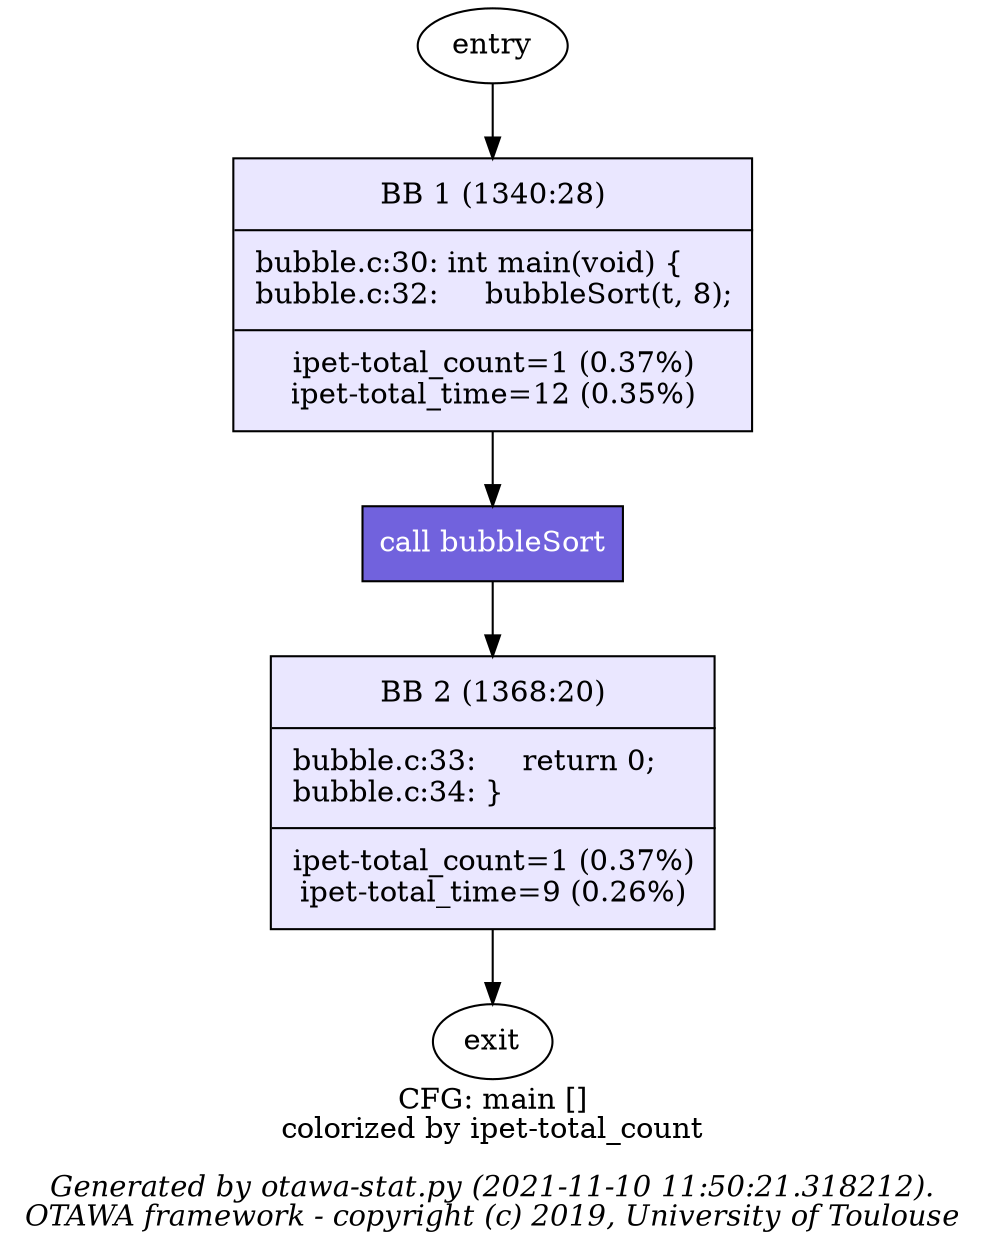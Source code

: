 digraph _0 {
	_0_0 [label="entry"];
	_0_1 [margin=0,shape="box",label=<<table border='0' cellpadding='8px'><tr><td>BB 1 (1340:28)</td></tr><hr/><tr><td align='left'>bubble.c:30: int&nbsp;main(void)&nbsp;{
<br align='left'/>bubble.c:32: &nbsp;&nbsp;&nbsp;&nbsp;bubbleSort(t,&nbsp;8);
<br align='left'/></td></tr><hr/><tr><td>ipet-total_count=1 (0.37%)<br/>ipet-total_time=12 (0.35%)<br/></td></tr></table>>,fillcolor="#eae7ff",style="filled",fontcolor="#000000"];
	_0_2 [margin=0,shape="box",label=<<table border='0' cellpadding='8px'><tr><td>BB 2 (1368:20)</td></tr><hr/><tr><td align='left'>bubble.c:33: &nbsp;&nbsp;&nbsp;&nbsp;return&nbsp;0;
<br align='left'/>bubble.c:34: }
<br align='left'/></td></tr><hr/><tr><td>ipet-total_count=1 (0.37%)<br/>ipet-total_time=9 (0.26%)<br/></td></tr></table>>,fillcolor="#eae7ff",style="filled",fontcolor="#000000"];
	_0_3 [URL="_1.dot",label="call bubbleSort",shape="box",fillcolor="#7162dd",style="filled",fontcolor="#ffffff"];
	_0_4 [label="exit"];
	_0_0 -> _0_1;
	_0_1 -> _0_3;
	_0_2 -> _0_4;
	_0_3 -> _0_2;
label=<CFG: main []<br/>colorized by ipet-total_count<br/><BR/><I>Generated by otawa-stat.py (2021-11-10 11:50:21.318212).</I><BR/><I>OTAWA framework - copyright (c) 2019, University of Toulouse</I>>;
}